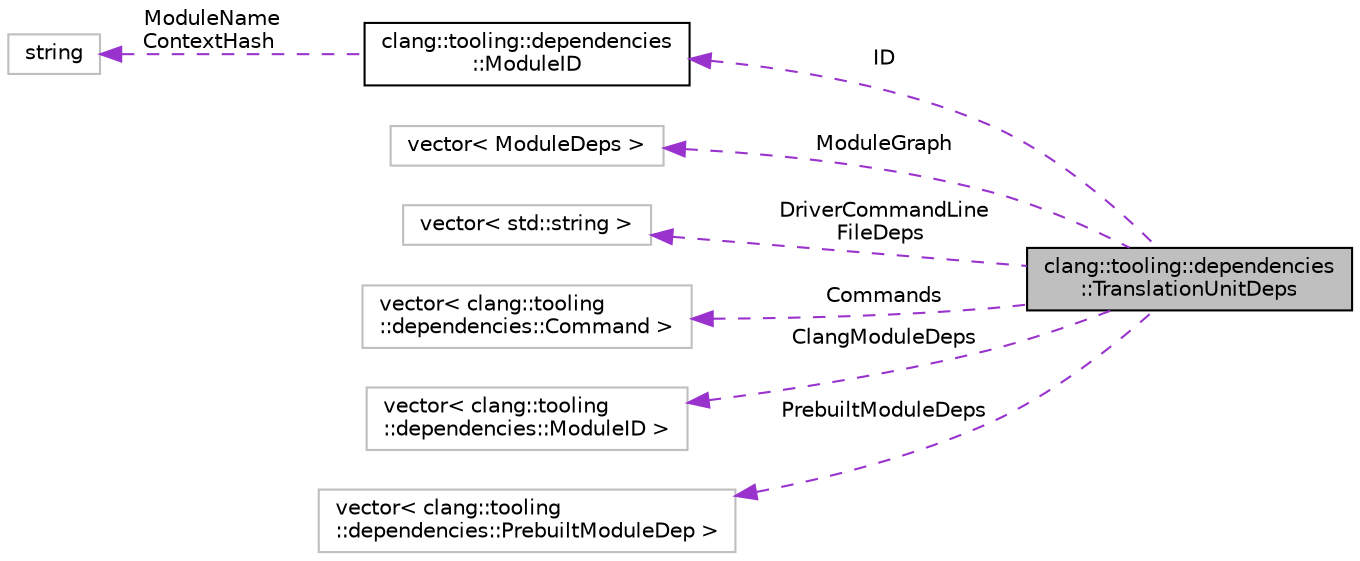 digraph "clang::tooling::dependencies::TranslationUnitDeps"
{
 // LATEX_PDF_SIZE
  bgcolor="transparent";
  edge [fontname="Helvetica",fontsize="10",labelfontname="Helvetica",labelfontsize="10"];
  node [fontname="Helvetica",fontsize="10",shape=record];
  rankdir="LR";
  Node1 [label="clang::tooling::dependencies\l::TranslationUnitDeps",height=0.2,width=0.4,color="black", fillcolor="grey75", style="filled", fontcolor="black",tooltip="The full dependencies and module graph for a specific input."];
  Node2 -> Node1 [dir="back",color="darkorchid3",fontsize="10",style="dashed",label=" ID" ,fontname="Helvetica"];
  Node2 [label="clang::tooling::dependencies\l::ModuleID",height=0.2,width=0.4,color="black",URL="$structclang_1_1tooling_1_1dependencies_1_1ModuleID.html",tooltip="This is used to identify a specific module."];
  Node3 -> Node2 [dir="back",color="darkorchid3",fontsize="10",style="dashed",label=" ModuleName\nContextHash" ,fontname="Helvetica"];
  Node3 [label="string",height=0.2,width=0.4,color="grey75",tooltip=" "];
  Node4 -> Node1 [dir="back",color="darkorchid3",fontsize="10",style="dashed",label=" ModuleGraph" ,fontname="Helvetica"];
  Node4 [label="vector\< ModuleDeps \>",height=0.2,width=0.4,color="grey75",tooltip=" "];
  Node5 -> Node1 [dir="back",color="darkorchid3",fontsize="10",style="dashed",label=" DriverCommandLine\nFileDeps" ,fontname="Helvetica"];
  Node5 [label="vector\< std::string \>",height=0.2,width=0.4,color="grey75",tooltip=" "];
  Node6 -> Node1 [dir="back",color="darkorchid3",fontsize="10",style="dashed",label=" Commands" ,fontname="Helvetica"];
  Node6 [label="vector\< clang::tooling\l::dependencies::Command \>",height=0.2,width=0.4,color="grey75",tooltip=" "];
  Node7 -> Node1 [dir="back",color="darkorchid3",fontsize="10",style="dashed",label=" ClangModuleDeps" ,fontname="Helvetica"];
  Node7 [label="vector\< clang::tooling\l::dependencies::ModuleID \>",height=0.2,width=0.4,color="grey75",tooltip=" "];
  Node8 -> Node1 [dir="back",color="darkorchid3",fontsize="10",style="dashed",label=" PrebuiltModuleDeps" ,fontname="Helvetica"];
  Node8 [label="vector\< clang::tooling\l::dependencies::PrebuiltModuleDep \>",height=0.2,width=0.4,color="grey75",tooltip=" "];
}
